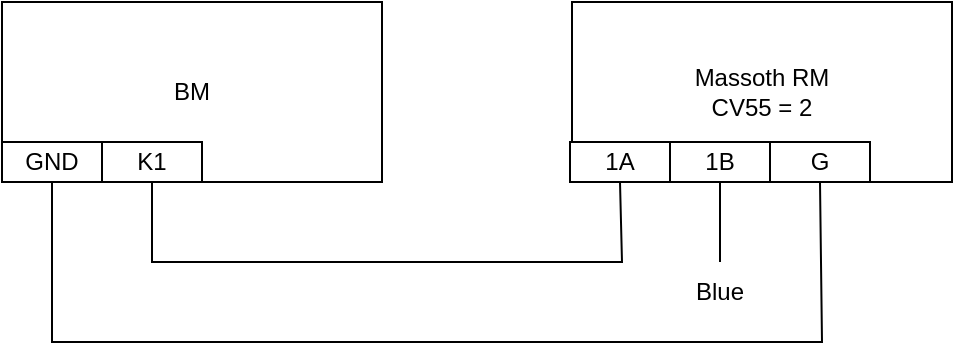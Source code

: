 <mxfile version="19.0.0" type="github">
  <diagram id="mKH7oU2S414GMjlt5h13" name="Page-1">
    <mxGraphModel dx="1101" dy="754" grid="1" gridSize="10" guides="1" tooltips="1" connect="1" arrows="1" fold="1" page="1" pageScale="1" pageWidth="827" pageHeight="1169" math="0" shadow="0">
      <root>
        <mxCell id="0" />
        <mxCell id="1" parent="0" />
        <mxCell id="Skg29Rh2yie7JMdGAI1l-1" value="BM" style="rounded=0;whiteSpace=wrap;html=1;" parent="1" vertex="1">
          <mxGeometry x="130" y="70" width="190" height="90" as="geometry" />
        </mxCell>
        <mxCell id="Skg29Rh2yie7JMdGAI1l-2" value="GND" style="rounded=0;whiteSpace=wrap;html=1;" parent="1" vertex="1">
          <mxGeometry x="130" y="140" width="50" height="20" as="geometry" />
        </mxCell>
        <mxCell id="Skg29Rh2yie7JMdGAI1l-3" value="K1" style="rounded=0;whiteSpace=wrap;html=1;" parent="1" vertex="1">
          <mxGeometry x="180" y="140" width="50" height="20" as="geometry" />
        </mxCell>
        <mxCell id="Skg29Rh2yie7JMdGAI1l-5" value="Massoth RM&lt;br&gt;CV55 = 2" style="rounded=0;whiteSpace=wrap;html=1;" parent="1" vertex="1">
          <mxGeometry x="415" y="70" width="190" height="90" as="geometry" />
        </mxCell>
        <mxCell id="Skg29Rh2yie7JMdGAI1l-6" value="1A" style="rounded=0;whiteSpace=wrap;html=1;" parent="1" vertex="1">
          <mxGeometry x="414" y="140" width="50" height="20" as="geometry" />
        </mxCell>
        <mxCell id="Skg29Rh2yie7JMdGAI1l-7" value="1B" style="rounded=0;whiteSpace=wrap;html=1;" parent="1" vertex="1">
          <mxGeometry x="464" y="140" width="50" height="20" as="geometry" />
        </mxCell>
        <mxCell id="Skg29Rh2yie7JMdGAI1l-8" value="G" style="rounded=0;whiteSpace=wrap;html=1;" parent="1" vertex="1">
          <mxGeometry x="514" y="140" width="50" height="20" as="geometry" />
        </mxCell>
        <mxCell id="Skg29Rh2yie7JMdGAI1l-9" value="" style="endArrow=none;html=1;rounded=0;entryX=0.5;entryY=1;entryDx=0;entryDy=0;exitX=0.5;exitY=1;exitDx=0;exitDy=0;" parent="1" source="Skg29Rh2yie7JMdGAI1l-8" target="Skg29Rh2yie7JMdGAI1l-2" edge="1">
          <mxGeometry width="50" height="50" relative="1" as="geometry">
            <mxPoint x="390" y="410" as="sourcePoint" />
            <mxPoint x="440" y="360" as="targetPoint" />
            <Array as="points">
              <mxPoint x="540" y="240" />
              <mxPoint x="155" y="240" />
            </Array>
          </mxGeometry>
        </mxCell>
        <mxCell id="Skg29Rh2yie7JMdGAI1l-10" value="" style="endArrow=none;html=1;rounded=0;entryX=0.5;entryY=1;entryDx=0;entryDy=0;exitX=0.5;exitY=1;exitDx=0;exitDy=0;" parent="1" source="Skg29Rh2yie7JMdGAI1l-6" target="Skg29Rh2yie7JMdGAI1l-3" edge="1">
          <mxGeometry width="50" height="50" relative="1" as="geometry">
            <mxPoint x="190" y="220" as="sourcePoint" />
            <mxPoint x="240" y="170" as="targetPoint" />
            <Array as="points">
              <mxPoint x="440" y="200" />
              <mxPoint x="205" y="200" />
            </Array>
          </mxGeometry>
        </mxCell>
        <mxCell id="58cHS7jM9AWztqI6Iybw-1" value="" style="endArrow=none;html=1;rounded=0;entryX=0.5;entryY=1;entryDx=0;entryDy=0;" edge="1" parent="1" target="Skg29Rh2yie7JMdGAI1l-7">
          <mxGeometry width="50" height="50" relative="1" as="geometry">
            <mxPoint x="489" y="200" as="sourcePoint" />
            <mxPoint x="440" y="360" as="targetPoint" />
          </mxGeometry>
        </mxCell>
        <mxCell id="58cHS7jM9AWztqI6Iybw-2" value="Blue" style="text;html=1;strokeColor=none;fillColor=none;align=center;verticalAlign=middle;whiteSpace=wrap;rounded=0;" vertex="1" parent="1">
          <mxGeometry x="459" y="200" width="60" height="30" as="geometry" />
        </mxCell>
      </root>
    </mxGraphModel>
  </diagram>
</mxfile>

